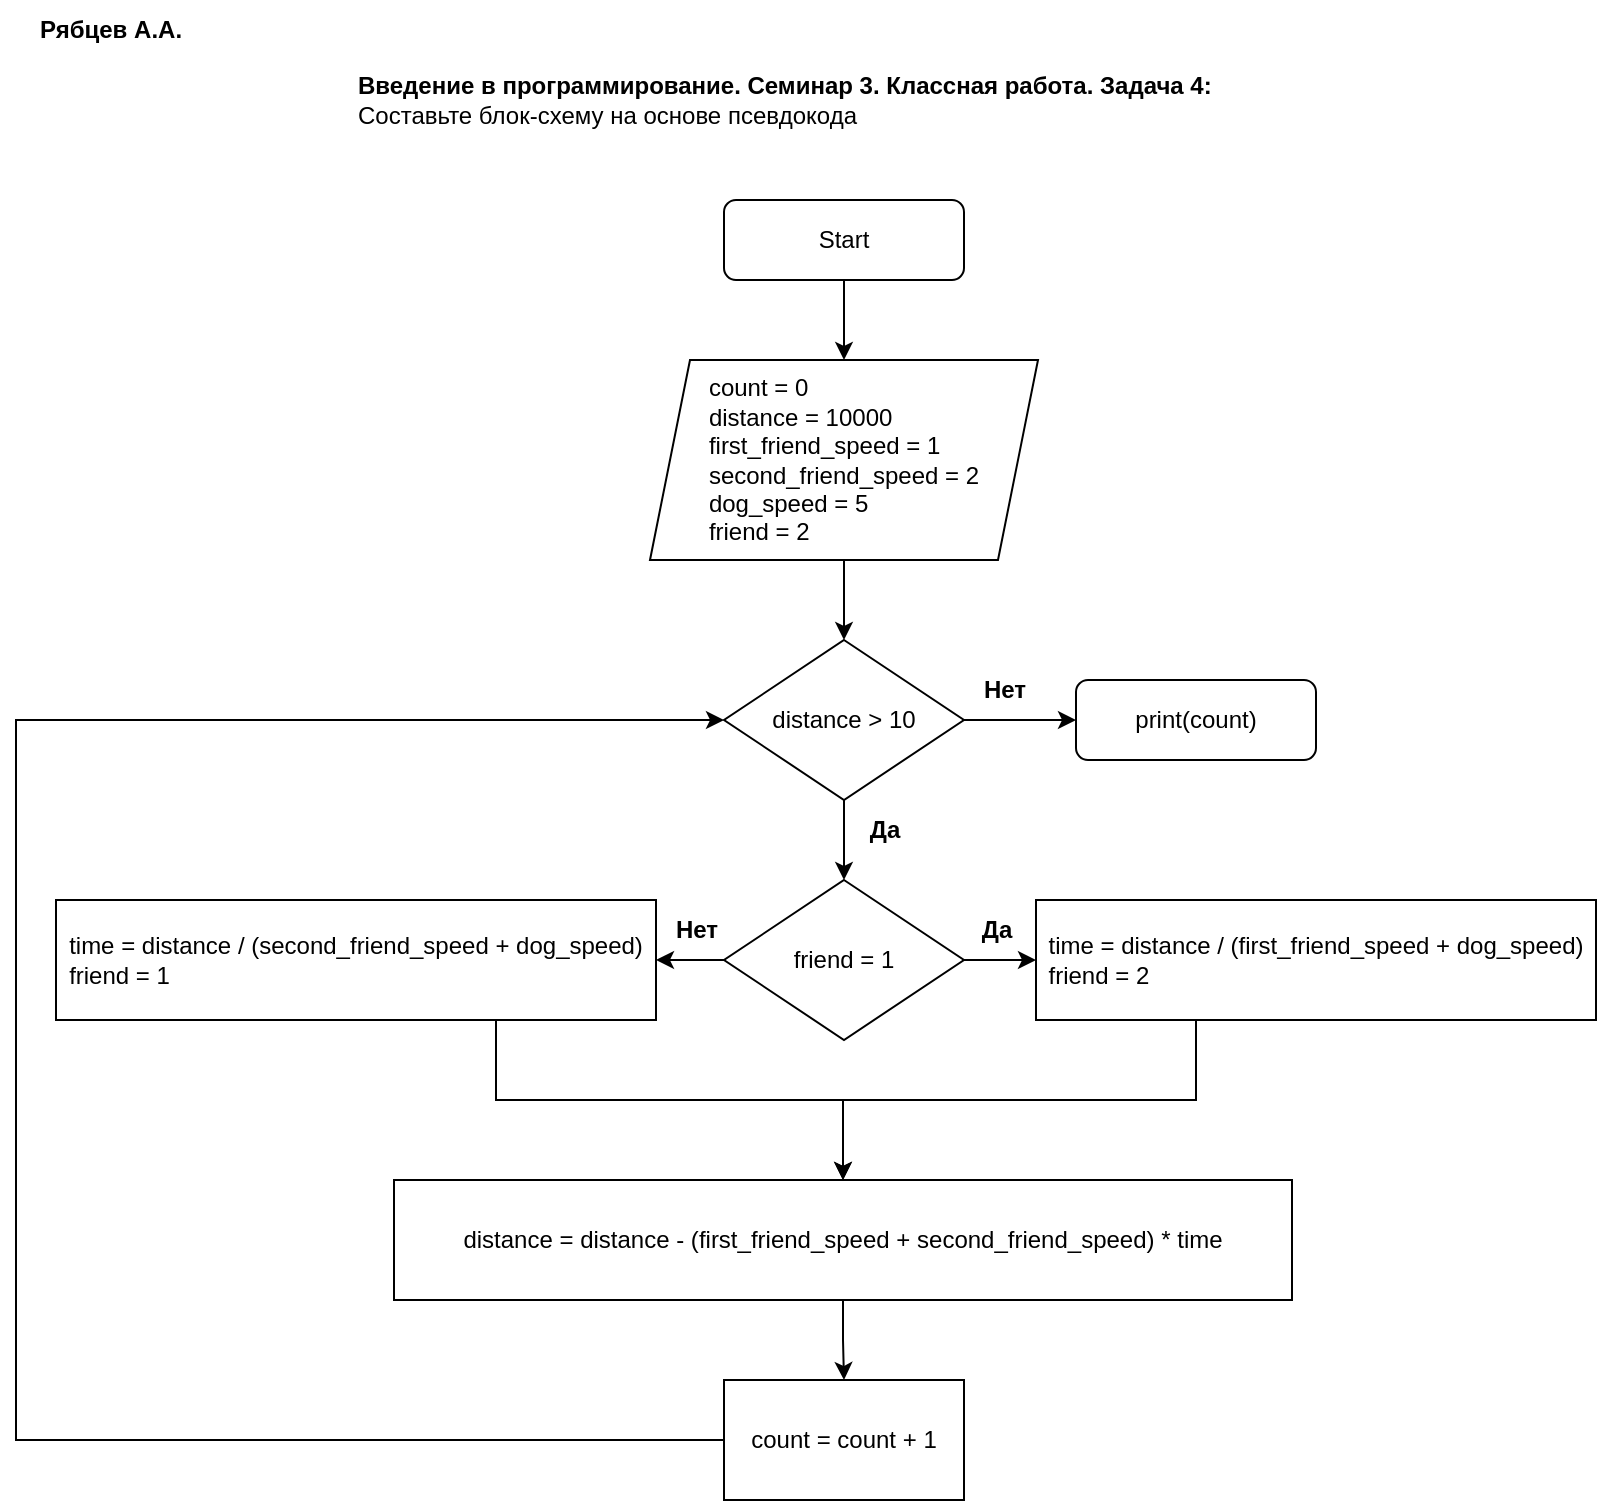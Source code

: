 <mxfile version="20.7.2" type="github">
  <diagram id="C5RBs43oDa-KdzZeNtuy" name="Page-1">
    <mxGraphModel dx="2074" dy="1116" grid="1" gridSize="10" guides="1" tooltips="1" connect="1" arrows="1" fold="1" page="1" pageScale="1" pageWidth="827" pageHeight="1169" math="0" shadow="0">
      <root>
        <mxCell id="WIyWlLk6GJQsqaUBKTNV-0" />
        <mxCell id="WIyWlLk6GJQsqaUBKTNV-1" parent="WIyWlLk6GJQsqaUBKTNV-0" />
        <mxCell id="jqhF-G6rzCCXoXhEArTD-44" value="&lt;b&gt;Рябцев А.А.&lt;/b&gt;" style="text;html=1;align=left;verticalAlign=middle;resizable=0;points=[];autosize=1;strokeColor=none;fillColor=none;" vertex="1" parent="WIyWlLk6GJQsqaUBKTNV-1">
          <mxGeometry x="30" y="20" width="90" height="30" as="geometry" />
        </mxCell>
        <mxCell id="jqhF-G6rzCCXoXhEArTD-54" value="" style="edgeStyle=orthogonalEdgeStyle;rounded=0;orthogonalLoop=1;jettySize=auto;html=1;" edge="1" parent="WIyWlLk6GJQsqaUBKTNV-1" source="jqhF-G6rzCCXoXhEArTD-55" target="jqhF-G6rzCCXoXhEArTD-58">
          <mxGeometry relative="1" as="geometry" />
        </mxCell>
        <mxCell id="jqhF-G6rzCCXoXhEArTD-55" value="Start" style="rounded=1;whiteSpace=wrap;html=1;fontSize=12;glass=0;strokeWidth=1;shadow=0;" vertex="1" parent="WIyWlLk6GJQsqaUBKTNV-1">
          <mxGeometry x="374" y="120" width="120" height="40" as="geometry" />
        </mxCell>
        <mxCell id="jqhF-G6rzCCXoXhEArTD-56" value="print(count)" style="rounded=1;whiteSpace=wrap;html=1;fontSize=12;glass=0;strokeWidth=1;shadow=0;" vertex="1" parent="WIyWlLk6GJQsqaUBKTNV-1">
          <mxGeometry x="550" y="360" width="120" height="40" as="geometry" />
        </mxCell>
        <mxCell id="jqhF-G6rzCCXoXhEArTD-57" value="" style="edgeStyle=orthogonalEdgeStyle;rounded=0;orthogonalLoop=1;jettySize=auto;html=1;" edge="1" parent="WIyWlLk6GJQsqaUBKTNV-1" source="jqhF-G6rzCCXoXhEArTD-58" target="jqhF-G6rzCCXoXhEArTD-62">
          <mxGeometry relative="1" as="geometry" />
        </mxCell>
        <mxCell id="jqhF-G6rzCCXoXhEArTD-58" value="&lt;div style=&quot;text-align: justify;&quot;&gt;count = 0&lt;/div&gt;&lt;div style=&quot;text-align: justify;&quot;&gt;distance = 10000&lt;/div&gt;&lt;div style=&quot;text-align: justify;&quot;&gt;first_friend_speed = 1&lt;/div&gt;&lt;div style=&quot;text-align: justify;&quot;&gt;second_friend_speed = 2&lt;br&gt;&lt;/div&gt;&lt;div style=&quot;text-align: justify;&quot;&gt;dog_speed = 5&lt;/div&gt;&lt;div style=&quot;text-align: justify;&quot;&gt;friend = 2&lt;/div&gt;" style="shape=parallelogram;perimeter=parallelogramPerimeter;whiteSpace=wrap;html=1;fixedSize=1;" vertex="1" parent="WIyWlLk6GJQsqaUBKTNV-1">
          <mxGeometry x="337" y="200" width="194" height="100" as="geometry" />
        </mxCell>
        <mxCell id="jqhF-G6rzCCXoXhEArTD-59" value="&lt;b&gt;Введение в программирование. Семинар 3. Классная работа. Задача 4:&lt;br&gt;&lt;/b&gt;&lt;div&gt;Составьте блок-схему на основе псевдокода&lt;br&gt;&lt;/div&gt;" style="text;html=1;align=left;verticalAlign=middle;resizable=0;points=[];autosize=1;strokeColor=none;fillColor=none;" vertex="1" parent="WIyWlLk6GJQsqaUBKTNV-1">
          <mxGeometry x="189" y="50" width="450" height="40" as="geometry" />
        </mxCell>
        <mxCell id="jqhF-G6rzCCXoXhEArTD-60" value="" style="edgeStyle=orthogonalEdgeStyle;rounded=0;orthogonalLoop=1;jettySize=auto;html=1;" edge="1" parent="WIyWlLk6GJQsqaUBKTNV-1" source="jqhF-G6rzCCXoXhEArTD-62" target="jqhF-G6rzCCXoXhEArTD-56">
          <mxGeometry relative="1" as="geometry" />
        </mxCell>
        <mxCell id="jqhF-G6rzCCXoXhEArTD-61" value="" style="edgeStyle=orthogonalEdgeStyle;rounded=0;orthogonalLoop=1;jettySize=auto;html=1;" edge="1" parent="WIyWlLk6GJQsqaUBKTNV-1" source="jqhF-G6rzCCXoXhEArTD-62" target="jqhF-G6rzCCXoXhEArTD-73">
          <mxGeometry relative="1" as="geometry" />
        </mxCell>
        <mxCell id="jqhF-G6rzCCXoXhEArTD-62" value="distance &amp;gt; 10" style="rhombus;whiteSpace=wrap;html=1;" vertex="1" parent="WIyWlLk6GJQsqaUBKTNV-1">
          <mxGeometry x="374" y="340" width="120" height="80" as="geometry" />
        </mxCell>
        <mxCell id="jqhF-G6rzCCXoXhEArTD-63" value="&lt;b&gt;Да&lt;/b&gt;" style="text;html=1;align=center;verticalAlign=middle;resizable=0;points=[];autosize=1;strokeColor=none;fillColor=none;" vertex="1" parent="WIyWlLk6GJQsqaUBKTNV-1">
          <mxGeometry x="434" y="420" width="40" height="30" as="geometry" />
        </mxCell>
        <mxCell id="jqhF-G6rzCCXoXhEArTD-64" value="&lt;b&gt;Нет&lt;/b&gt;" style="text;html=1;align=center;verticalAlign=middle;resizable=0;points=[];autosize=1;strokeColor=none;fillColor=none;" vertex="1" parent="WIyWlLk6GJQsqaUBKTNV-1">
          <mxGeometry x="494" y="350" width="40" height="30" as="geometry" />
        </mxCell>
        <mxCell id="jqhF-G6rzCCXoXhEArTD-65" value="" style="edgeStyle=orthogonalEdgeStyle;rounded=0;orthogonalLoop=1;jettySize=auto;html=1;" edge="1" parent="WIyWlLk6GJQsqaUBKTNV-1" source="jqhF-G6rzCCXoXhEArTD-66" target="jqhF-G6rzCCXoXhEArTD-68">
          <mxGeometry relative="1" as="geometry" />
        </mxCell>
        <mxCell id="jqhF-G6rzCCXoXhEArTD-66" value="distance = distance - (&lt;span style=&quot;text-align: left;&quot;&gt;first_friend_speed +&amp;nbsp;&lt;/span&gt;&lt;span style=&quot;text-align: left;&quot;&gt;second_friend_speed) * time&lt;/span&gt;" style="rounded=0;whiteSpace=wrap;html=1;" vertex="1" parent="WIyWlLk6GJQsqaUBKTNV-1">
          <mxGeometry x="209" y="610" width="449" height="60" as="geometry" />
        </mxCell>
        <mxCell id="jqhF-G6rzCCXoXhEArTD-67" style="edgeStyle=orthogonalEdgeStyle;rounded=0;orthogonalLoop=1;jettySize=auto;html=1;entryX=0;entryY=0.5;entryDx=0;entryDy=0;exitX=0;exitY=0.5;exitDx=0;exitDy=0;exitPerimeter=0;" edge="1" parent="WIyWlLk6GJQsqaUBKTNV-1" source="jqhF-G6rzCCXoXhEArTD-68" target="jqhF-G6rzCCXoXhEArTD-62">
          <mxGeometry relative="1" as="geometry">
            <Array as="points">
              <mxPoint x="20" y="740" />
              <mxPoint x="20" y="380" />
            </Array>
          </mxGeometry>
        </mxCell>
        <mxCell id="jqhF-G6rzCCXoXhEArTD-68" value="count = count + 1" style="rounded=0;whiteSpace=wrap;html=1;" vertex="1" parent="WIyWlLk6GJQsqaUBKTNV-1">
          <mxGeometry x="374" y="710" width="120" height="60" as="geometry" />
        </mxCell>
        <mxCell id="jqhF-G6rzCCXoXhEArTD-69" style="edgeStyle=orthogonalEdgeStyle;rounded=0;orthogonalLoop=1;jettySize=auto;html=1;entryX=0.5;entryY=0;entryDx=0;entryDy=0;" edge="1" parent="WIyWlLk6GJQsqaUBKTNV-1" source="jqhF-G6rzCCXoXhEArTD-70" target="jqhF-G6rzCCXoXhEArTD-66">
          <mxGeometry relative="1" as="geometry">
            <Array as="points">
              <mxPoint x="260" y="570" />
              <mxPoint x="434" y="570" />
            </Array>
          </mxGeometry>
        </mxCell>
        <mxCell id="jqhF-G6rzCCXoXhEArTD-70" value="&lt;div style=&quot;border-color: var(--border-color); text-align: left;&quot;&gt;&lt;span style=&quot;border-color: var(--border-color); background-color: initial;&quot;&gt;time = distance / (&lt;/span&gt;&lt;span style=&quot;border-color: var(--border-color); background-color: initial;&quot;&gt;second_friend_speed + dog_speed)&lt;/span&gt;&lt;/div&gt;&lt;span style=&quot;border-color: var(--border-color);&quot;&gt;&lt;div style=&quot;border-color: var(--border-color); text-align: left;&quot;&gt;&lt;span style=&quot;border-color: var(--border-color); background-color: initial;&quot;&gt;friend = 1&lt;/span&gt;&lt;/div&gt;&lt;/span&gt;" style="rounded=0;whiteSpace=wrap;html=1;" vertex="1" parent="WIyWlLk6GJQsqaUBKTNV-1">
          <mxGeometry x="40" y="470" width="300" height="60" as="geometry" />
        </mxCell>
        <mxCell id="jqhF-G6rzCCXoXhEArTD-71" value="" style="edgeStyle=orthogonalEdgeStyle;rounded=0;orthogonalLoop=1;jettySize=auto;html=1;" edge="1" parent="WIyWlLk6GJQsqaUBKTNV-1" source="jqhF-G6rzCCXoXhEArTD-73" target="jqhF-G6rzCCXoXhEArTD-75">
          <mxGeometry relative="1" as="geometry" />
        </mxCell>
        <mxCell id="jqhF-G6rzCCXoXhEArTD-72" value="" style="edgeStyle=orthogonalEdgeStyle;rounded=0;orthogonalLoop=1;jettySize=auto;html=1;" edge="1" parent="WIyWlLk6GJQsqaUBKTNV-1" source="jqhF-G6rzCCXoXhEArTD-73" target="jqhF-G6rzCCXoXhEArTD-70">
          <mxGeometry relative="1" as="geometry" />
        </mxCell>
        <mxCell id="jqhF-G6rzCCXoXhEArTD-73" value="friend = 1" style="rhombus;whiteSpace=wrap;html=1;" vertex="1" parent="WIyWlLk6GJQsqaUBKTNV-1">
          <mxGeometry x="374" y="460" width="120" height="80" as="geometry" />
        </mxCell>
        <mxCell id="jqhF-G6rzCCXoXhEArTD-74" style="edgeStyle=orthogonalEdgeStyle;rounded=0;orthogonalLoop=1;jettySize=auto;html=1;entryX=0.5;entryY=0;entryDx=0;entryDy=0;" edge="1" parent="WIyWlLk6GJQsqaUBKTNV-1" source="jqhF-G6rzCCXoXhEArTD-75" target="jqhF-G6rzCCXoXhEArTD-66">
          <mxGeometry relative="1" as="geometry">
            <Array as="points">
              <mxPoint x="610" y="570" />
              <mxPoint x="434" y="570" />
            </Array>
          </mxGeometry>
        </mxCell>
        <mxCell id="jqhF-G6rzCCXoXhEArTD-75" value="&lt;div style=&quot;text-align: left;&quot;&gt;&lt;span style=&quot;background-color: initial;&quot;&gt;time = distance / (&lt;/span&gt;&lt;span style=&quot;background-color: initial;&quot;&gt;first_friend_speed + dog_speed)&lt;/span&gt;&lt;/div&gt;&lt;span style=&quot;&quot;&gt;&lt;div style=&quot;text-align: left;&quot;&gt;&lt;span style=&quot;background-color: initial;&quot;&gt;friend = 2&lt;/span&gt;&lt;/div&gt;&lt;/span&gt;" style="rounded=0;whiteSpace=wrap;html=1;" vertex="1" parent="WIyWlLk6GJQsqaUBKTNV-1">
          <mxGeometry x="530" y="470" width="280" height="60" as="geometry" />
        </mxCell>
        <mxCell id="jqhF-G6rzCCXoXhEArTD-76" value="&lt;b&gt;Да&lt;/b&gt;" style="text;html=1;align=center;verticalAlign=middle;resizable=0;points=[];autosize=1;strokeColor=none;fillColor=none;" vertex="1" parent="WIyWlLk6GJQsqaUBKTNV-1">
          <mxGeometry x="490" y="470" width="40" height="30" as="geometry" />
        </mxCell>
        <mxCell id="jqhF-G6rzCCXoXhEArTD-77" value="&lt;b&gt;Нет&lt;/b&gt;" style="text;html=1;align=center;verticalAlign=middle;resizable=0;points=[];autosize=1;strokeColor=none;fillColor=none;" vertex="1" parent="WIyWlLk6GJQsqaUBKTNV-1">
          <mxGeometry x="340" y="470" width="40" height="30" as="geometry" />
        </mxCell>
      </root>
    </mxGraphModel>
  </diagram>
</mxfile>
